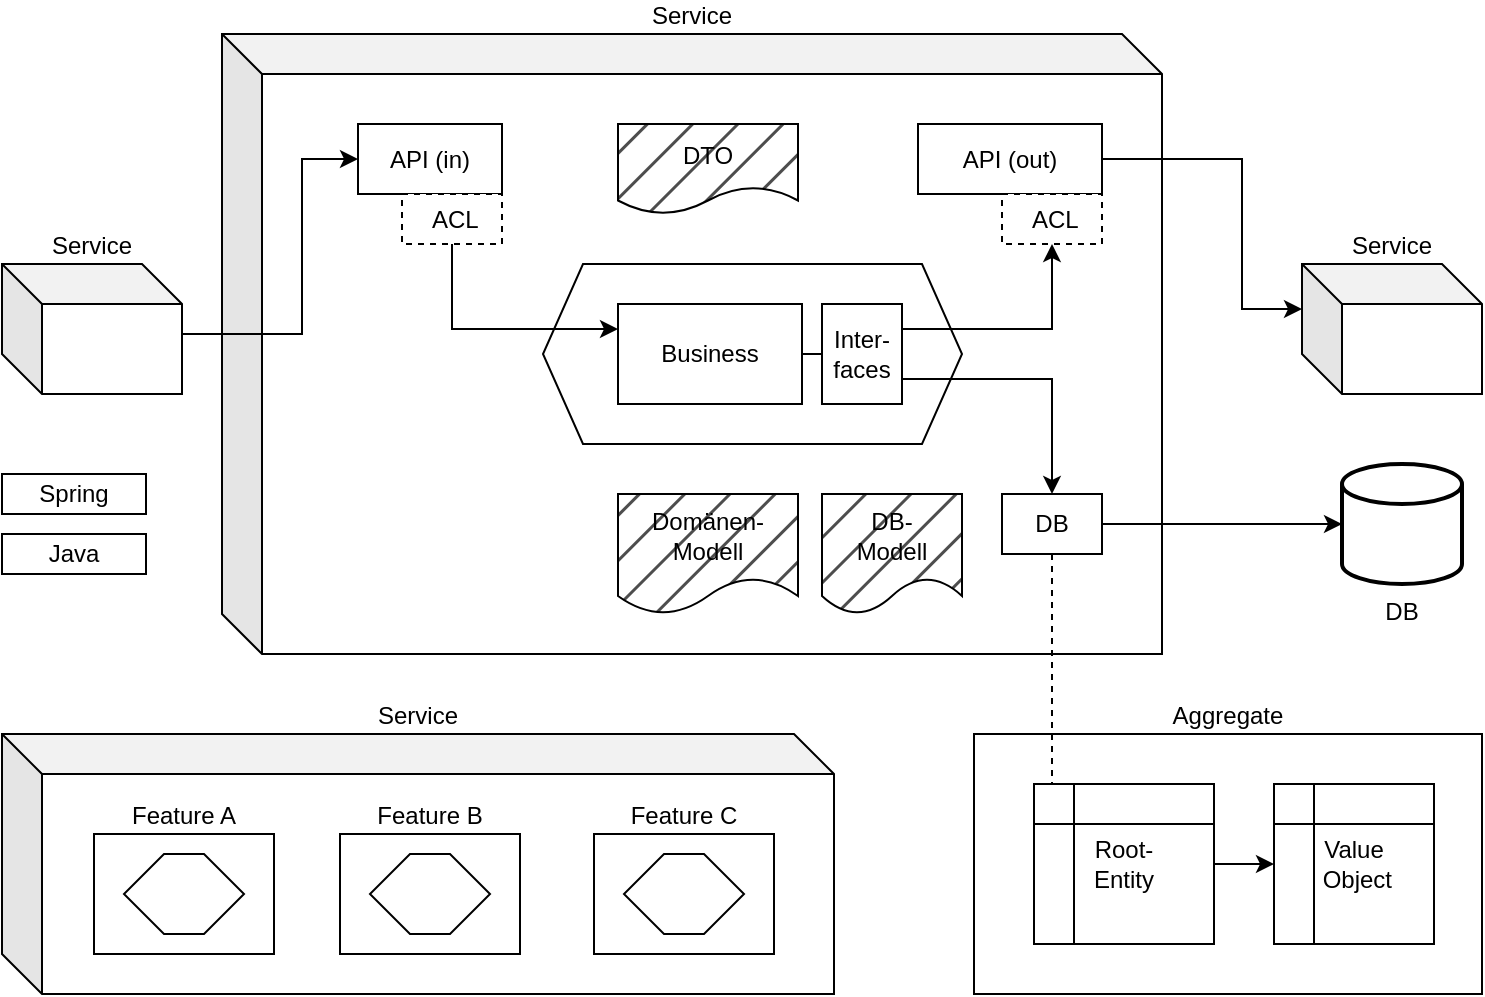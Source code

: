 <mxfile version="27.0.9">
  <diagram name="Seite-1" id="NrbdtOU8l5xmAe7ymhUr">
    <mxGraphModel dx="1410" dy="-395" grid="1" gridSize="10" guides="1" tooltips="1" connect="1" arrows="1" fold="1" page="1" pageScale="1" pageWidth="827" pageHeight="1169" math="0" shadow="0">
      <root>
        <mxCell id="0" />
        <mxCell id="1" parent="0" />
        <mxCell id="4JR70SqMHst3ZjvZSlSl-2" value="Aggregate" style="rounded=0;whiteSpace=wrap;html=1;labelPosition=center;verticalLabelPosition=top;align=center;verticalAlign=bottom;" vertex="1" parent="1">
          <mxGeometry x="530" y="1570" width="254" height="130" as="geometry" />
        </mxCell>
        <mxCell id="4JR70SqMHst3ZjvZSlSl-3" value="Service" style="shape=cube;whiteSpace=wrap;html=1;boundedLbl=1;backgroundOutline=1;darkOpacity=0.05;darkOpacity2=0.1;labelPosition=center;verticalLabelPosition=top;align=center;verticalAlign=bottom;" vertex="1" parent="1">
          <mxGeometry x="154" y="1220" width="470" height="310" as="geometry" />
        </mxCell>
        <mxCell id="4JR70SqMHst3ZjvZSlSl-4" value="" style="shape=hexagon;perimeter=hexagonPerimeter2;whiteSpace=wrap;html=1;fixedSize=1;" vertex="1" parent="1">
          <mxGeometry x="314.5" y="1335" width="209.5" height="90" as="geometry" />
        </mxCell>
        <mxCell id="4JR70SqMHst3ZjvZSlSl-5" value="API (in)" style="rounded=0;whiteSpace=wrap;html=1;labelPosition=center;verticalLabelPosition=middle;align=center;verticalAlign=middle;strokeColor=light-dark(#000000,#FF8000);" vertex="1" parent="1">
          <mxGeometry x="222" y="1265" width="72" height="35" as="geometry" />
        </mxCell>
        <mxCell id="4JR70SqMHst3ZjvZSlSl-6" value="API (out)" style="rounded=0;whiteSpace=wrap;html=1;labelPosition=center;verticalLabelPosition=middle;align=center;verticalAlign=middle;strokeColor=light-dark(#000000,#FF8000);" vertex="1" parent="1">
          <mxGeometry x="502" y="1265" width="92" height="35" as="geometry" />
        </mxCell>
        <mxCell id="4JR70SqMHst3ZjvZSlSl-7" style="edgeStyle=orthogonalEdgeStyle;rounded=0;orthogonalLoop=1;jettySize=auto;html=1;exitX=1;exitY=0.5;exitDx=0;exitDy=0;entryX=0;entryY=0.5;entryDx=0;entryDy=0;endArrow=none;startFill=0;" edge="1" parent="1" source="4JR70SqMHst3ZjvZSlSl-8" target="4JR70SqMHst3ZjvZSlSl-18">
          <mxGeometry relative="1" as="geometry" />
        </mxCell>
        <mxCell id="4JR70SqMHst3ZjvZSlSl-8" value="Business" style="rounded=0;whiteSpace=wrap;html=1;labelPosition=center;verticalLabelPosition=middle;align=center;verticalAlign=middle;strokeColor=light-dark(#000000,#009900);" vertex="1" parent="1">
          <mxGeometry x="352" y="1355" width="92" height="50" as="geometry" />
        </mxCell>
        <mxCell id="4JR70SqMHst3ZjvZSlSl-40" style="edgeStyle=orthogonalEdgeStyle;rounded=0;orthogonalLoop=1;jettySize=auto;html=1;exitX=0.5;exitY=1;exitDx=0;exitDy=0;entryX=0.25;entryY=0;entryDx=0;entryDy=0;endArrow=none;startFill=0;dashed=1;" edge="1" parent="1" source="4JR70SqMHst3ZjvZSlSl-9" target="4JR70SqMHst3ZjvZSlSl-29">
          <mxGeometry relative="1" as="geometry">
            <Array as="points">
              <mxPoint x="569" y="1595" />
            </Array>
          </mxGeometry>
        </mxCell>
        <mxCell id="4JR70SqMHst3ZjvZSlSl-9" value="DB" style="rounded=0;whiteSpace=wrap;html=1;labelPosition=center;verticalLabelPosition=middle;align=center;verticalAlign=middle;strokeColor=light-dark(#000000,#FF8000);" vertex="1" parent="1">
          <mxGeometry x="544" y="1450" width="50" height="30" as="geometry" />
        </mxCell>
        <mxCell id="4JR70SqMHst3ZjvZSlSl-10" value="Service" style="shape=cube;whiteSpace=wrap;html=1;boundedLbl=1;backgroundOutline=1;darkOpacity=0.05;darkOpacity2=0.1;labelPosition=center;verticalLabelPosition=top;align=center;verticalAlign=bottom;" vertex="1" parent="1">
          <mxGeometry x="694" y="1335" width="90" height="65" as="geometry" />
        </mxCell>
        <mxCell id="4JR70SqMHst3ZjvZSlSl-11" value="DB" style="strokeWidth=2;html=1;shape=mxgraph.flowchart.database;whiteSpace=wrap;labelPosition=center;verticalLabelPosition=bottom;align=center;verticalAlign=top;" vertex="1" parent="1">
          <mxGeometry x="714" y="1435" width="60" height="60" as="geometry" />
        </mxCell>
        <mxCell id="4JR70SqMHst3ZjvZSlSl-12" style="edgeStyle=orthogonalEdgeStyle;rounded=0;orthogonalLoop=1;jettySize=auto;html=1;exitX=1;exitY=0.5;exitDx=0;exitDy=0;entryX=0;entryY=0.5;entryDx=0;entryDy=0;entryPerimeter=0;" edge="1" parent="1" source="4JR70SqMHst3ZjvZSlSl-9" target="4JR70SqMHst3ZjvZSlSl-11">
          <mxGeometry relative="1" as="geometry" />
        </mxCell>
        <mxCell id="4JR70SqMHst3ZjvZSlSl-13" style="edgeStyle=orthogonalEdgeStyle;rounded=0;orthogonalLoop=1;jettySize=auto;html=1;exitX=1;exitY=0.5;exitDx=0;exitDy=0;entryX=0;entryY=0;entryDx=0;entryDy=22.5;entryPerimeter=0;" edge="1" parent="1" source="4JR70SqMHst3ZjvZSlSl-6" target="4JR70SqMHst3ZjvZSlSl-10">
          <mxGeometry relative="1" as="geometry">
            <Array as="points">
              <mxPoint x="664" y="1283" />
              <mxPoint x="664" y="1358" />
            </Array>
          </mxGeometry>
        </mxCell>
        <mxCell id="4JR70SqMHst3ZjvZSlSl-14" style="edgeStyle=orthogonalEdgeStyle;rounded=0;orthogonalLoop=1;jettySize=auto;html=1;exitX=0;exitY=0;exitDx=90;exitDy=45;exitPerimeter=0;entryX=0;entryY=0.5;entryDx=0;entryDy=0;" edge="1" parent="1" source="4JR70SqMHst3ZjvZSlSl-15" target="4JR70SqMHst3ZjvZSlSl-5">
          <mxGeometry relative="1" as="geometry">
            <Array as="points">
              <mxPoint x="194" y="1370" />
              <mxPoint x="194" y="1282" />
            </Array>
          </mxGeometry>
        </mxCell>
        <mxCell id="4JR70SqMHst3ZjvZSlSl-15" value="Service" style="shape=cube;whiteSpace=wrap;html=1;boundedLbl=1;backgroundOutline=1;darkOpacity=0.05;darkOpacity2=0.1;labelPosition=center;verticalLabelPosition=top;align=center;verticalAlign=bottom;" vertex="1" parent="1">
          <mxGeometry x="44" y="1335" width="90" height="65" as="geometry" />
        </mxCell>
        <mxCell id="4JR70SqMHst3ZjvZSlSl-16" style="edgeStyle=orthogonalEdgeStyle;rounded=0;orthogonalLoop=1;jettySize=auto;html=1;exitX=1;exitY=0.75;exitDx=0;exitDy=0;entryX=0.5;entryY=0;entryDx=0;entryDy=0;" edge="1" parent="1" source="4JR70SqMHst3ZjvZSlSl-18" target="4JR70SqMHst3ZjvZSlSl-9">
          <mxGeometry relative="1" as="geometry" />
        </mxCell>
        <mxCell id="4JR70SqMHst3ZjvZSlSl-17" style="edgeStyle=orthogonalEdgeStyle;rounded=0;orthogonalLoop=1;jettySize=auto;html=1;exitX=1;exitY=0.25;exitDx=0;exitDy=0;" edge="1" parent="1" source="4JR70SqMHst3ZjvZSlSl-18" target="4JR70SqMHst3ZjvZSlSl-22">
          <mxGeometry relative="1" as="geometry" />
        </mxCell>
        <mxCell id="4JR70SqMHst3ZjvZSlSl-18" value="Inter-&lt;div&gt;faces&lt;/div&gt;" style="rounded=0;whiteSpace=wrap;html=1;labelPosition=center;verticalLabelPosition=middle;align=center;verticalAlign=middle;strokeColor=light-dark(#000000,#009900);" vertex="1" parent="1">
          <mxGeometry x="454" y="1355" width="40" height="50" as="geometry" />
        </mxCell>
        <mxCell id="4JR70SqMHst3ZjvZSlSl-19" value="Spring" style="rounded=0;whiteSpace=wrap;html=1;labelPosition=center;verticalLabelPosition=middle;align=center;verticalAlign=middle;strokeColor=light-dark(#000000,#FF8000);" vertex="1" parent="1">
          <mxGeometry x="44" y="1440" width="72" height="20" as="geometry" />
        </mxCell>
        <mxCell id="4JR70SqMHst3ZjvZSlSl-20" value="Java" style="rounded=0;whiteSpace=wrap;html=1;labelPosition=center;verticalLabelPosition=middle;align=center;verticalAlign=middle;strokeColor=light-dark(#000000,#009900);" vertex="1" parent="1">
          <mxGeometry x="44" y="1470" width="72" height="20" as="geometry" />
        </mxCell>
        <mxCell id="4JR70SqMHst3ZjvZSlSl-21" value="Domänen-Modell" style="shape=document;whiteSpace=wrap;html=1;boundedLbl=1;strokeColor=light-dark(#000000,#009900);fillStyle=hatch;fillColor=#4D4D4D;" vertex="1" parent="1">
          <mxGeometry x="352" y="1450" width="90" height="60" as="geometry" />
        </mxCell>
        <mxCell id="4JR70SqMHst3ZjvZSlSl-22" value="&amp;nbsp;&lt;span style=&quot;background-color: transparent; color: light-dark(rgb(0, 0, 0), rgb(255, 255, 255));&quot;&gt;ACL&lt;/span&gt;" style="rounded=0;whiteSpace=wrap;html=1;labelPosition=center;verticalLabelPosition=middle;align=center;verticalAlign=middle;strokeColor=light-dark(#000000,#FF8000);dashed=1;" vertex="1" parent="1">
          <mxGeometry x="544" y="1300" width="50" height="25" as="geometry" />
        </mxCell>
        <mxCell id="4JR70SqMHst3ZjvZSlSl-23" style="edgeStyle=orthogonalEdgeStyle;rounded=0;orthogonalLoop=1;jettySize=auto;html=1;exitX=0.5;exitY=1;exitDx=0;exitDy=0;entryX=0;entryY=0.25;entryDx=0;entryDy=0;" edge="1" parent="1" source="4JR70SqMHst3ZjvZSlSl-24" target="4JR70SqMHst3ZjvZSlSl-8">
          <mxGeometry relative="1" as="geometry" />
        </mxCell>
        <mxCell id="4JR70SqMHst3ZjvZSlSl-24" value="&amp;nbsp;&lt;span style=&quot;background-color: transparent; color: light-dark(rgb(0, 0, 0), rgb(255, 255, 255));&quot;&gt;ACL&lt;/span&gt;" style="rounded=0;whiteSpace=wrap;html=1;labelPosition=center;verticalLabelPosition=middle;align=center;verticalAlign=middle;strokeColor=light-dark(#000000,#FF8000);dashed=1;" vertex="1" parent="1">
          <mxGeometry x="244" y="1300" width="50" height="25" as="geometry" />
        </mxCell>
        <mxCell id="4JR70SqMHst3ZjvZSlSl-25" value="DTO" style="shape=document;whiteSpace=wrap;html=1;boundedLbl=1;strokeColor=light-dark(#000000,#009900);fillStyle=hatch;fillColor=#4D4D4D;" vertex="1" parent="1">
          <mxGeometry x="352" y="1265" width="90" height="45" as="geometry" />
        </mxCell>
        <mxCell id="4JR70SqMHst3ZjvZSlSl-26" value="DB-&lt;div&gt;Modell&lt;/div&gt;" style="shape=document;whiteSpace=wrap;html=1;boundedLbl=1;strokeColor=light-dark(#000000,#FF8000);fillStyle=hatch;fillColor=#4D4D4D;" vertex="1" parent="1">
          <mxGeometry x="454" y="1450" width="70" height="60" as="geometry" />
        </mxCell>
        <mxCell id="4JR70SqMHst3ZjvZSlSl-27" value="Value&lt;div&gt;&amp;nbsp;Object&lt;/div&gt;" style="shape=internalStorage;whiteSpace=wrap;html=1;backgroundOutline=1;" vertex="1" parent="1">
          <mxGeometry x="680" y="1595" width="80" height="80" as="geometry" />
        </mxCell>
        <mxCell id="4JR70SqMHst3ZjvZSlSl-39" style="edgeStyle=orthogonalEdgeStyle;rounded=0;orthogonalLoop=1;jettySize=auto;html=1;exitX=1;exitY=0.5;exitDx=0;exitDy=0;entryX=0;entryY=0.5;entryDx=0;entryDy=0;" edge="1" parent="1" source="4JR70SqMHst3ZjvZSlSl-29" target="4JR70SqMHst3ZjvZSlSl-27">
          <mxGeometry relative="1" as="geometry" />
        </mxCell>
        <mxCell id="4JR70SqMHst3ZjvZSlSl-29" value="&lt;div&gt;Root-&lt;/div&gt;&lt;div&gt;Entity&lt;/div&gt;" style="shape=internalStorage;whiteSpace=wrap;html=1;backgroundOutline=1;" vertex="1" parent="1">
          <mxGeometry x="560" y="1595" width="90" height="80" as="geometry" />
        </mxCell>
        <mxCell id="4JR70SqMHst3ZjvZSlSl-31" value="Service" style="shape=cube;whiteSpace=wrap;html=1;boundedLbl=1;backgroundOutline=1;darkOpacity=0.05;darkOpacity2=0.1;labelPosition=center;verticalLabelPosition=top;align=center;verticalAlign=bottom;" vertex="1" parent="1">
          <mxGeometry x="44" y="1570" width="416" height="130" as="geometry" />
        </mxCell>
        <mxCell id="4JR70SqMHst3ZjvZSlSl-33" value="Feature&amp;nbsp;&lt;span style=&quot;background-color: transparent; color: light-dark(rgb(0, 0, 0), rgb(255, 255, 255));&quot;&gt;B&lt;/span&gt;" style="rounded=0;whiteSpace=wrap;html=1;labelPosition=center;verticalLabelPosition=top;align=center;verticalAlign=bottom;strokeColor=light-dark(#000000,#009900);" vertex="1" parent="1">
          <mxGeometry x="213" y="1620" width="90" height="60" as="geometry" />
        </mxCell>
        <mxCell id="4JR70SqMHst3ZjvZSlSl-36" value="" style="shape=hexagon;perimeter=hexagonPerimeter2;whiteSpace=wrap;html=1;fixedSize=1;" vertex="1" parent="1">
          <mxGeometry x="228" y="1630" width="60" height="40" as="geometry" />
        </mxCell>
        <mxCell id="4JR70SqMHst3ZjvZSlSl-37" value="Feature A" style="rounded=0;whiteSpace=wrap;html=1;labelPosition=center;verticalLabelPosition=top;align=center;verticalAlign=bottom;strokeColor=light-dark(#000000,#009900);" vertex="1" parent="1">
          <mxGeometry x="90" y="1620" width="90" height="60" as="geometry" />
        </mxCell>
        <mxCell id="4JR70SqMHst3ZjvZSlSl-38" value="" style="shape=hexagon;perimeter=hexagonPerimeter2;whiteSpace=wrap;html=1;fixedSize=1;" vertex="1" parent="1">
          <mxGeometry x="105" y="1630" width="60" height="40" as="geometry" />
        </mxCell>
        <mxCell id="4JR70SqMHst3ZjvZSlSl-41" value="Feature C" style="rounded=0;whiteSpace=wrap;html=1;labelPosition=center;verticalLabelPosition=top;align=center;verticalAlign=bottom;strokeColor=light-dark(#000000,#009900);" vertex="1" parent="1">
          <mxGeometry x="340" y="1620" width="90" height="60" as="geometry" />
        </mxCell>
        <mxCell id="4JR70SqMHst3ZjvZSlSl-42" value="" style="shape=hexagon;perimeter=hexagonPerimeter2;whiteSpace=wrap;html=1;fixedSize=1;" vertex="1" parent="1">
          <mxGeometry x="355" y="1630" width="60" height="40" as="geometry" />
        </mxCell>
      </root>
    </mxGraphModel>
  </diagram>
</mxfile>
